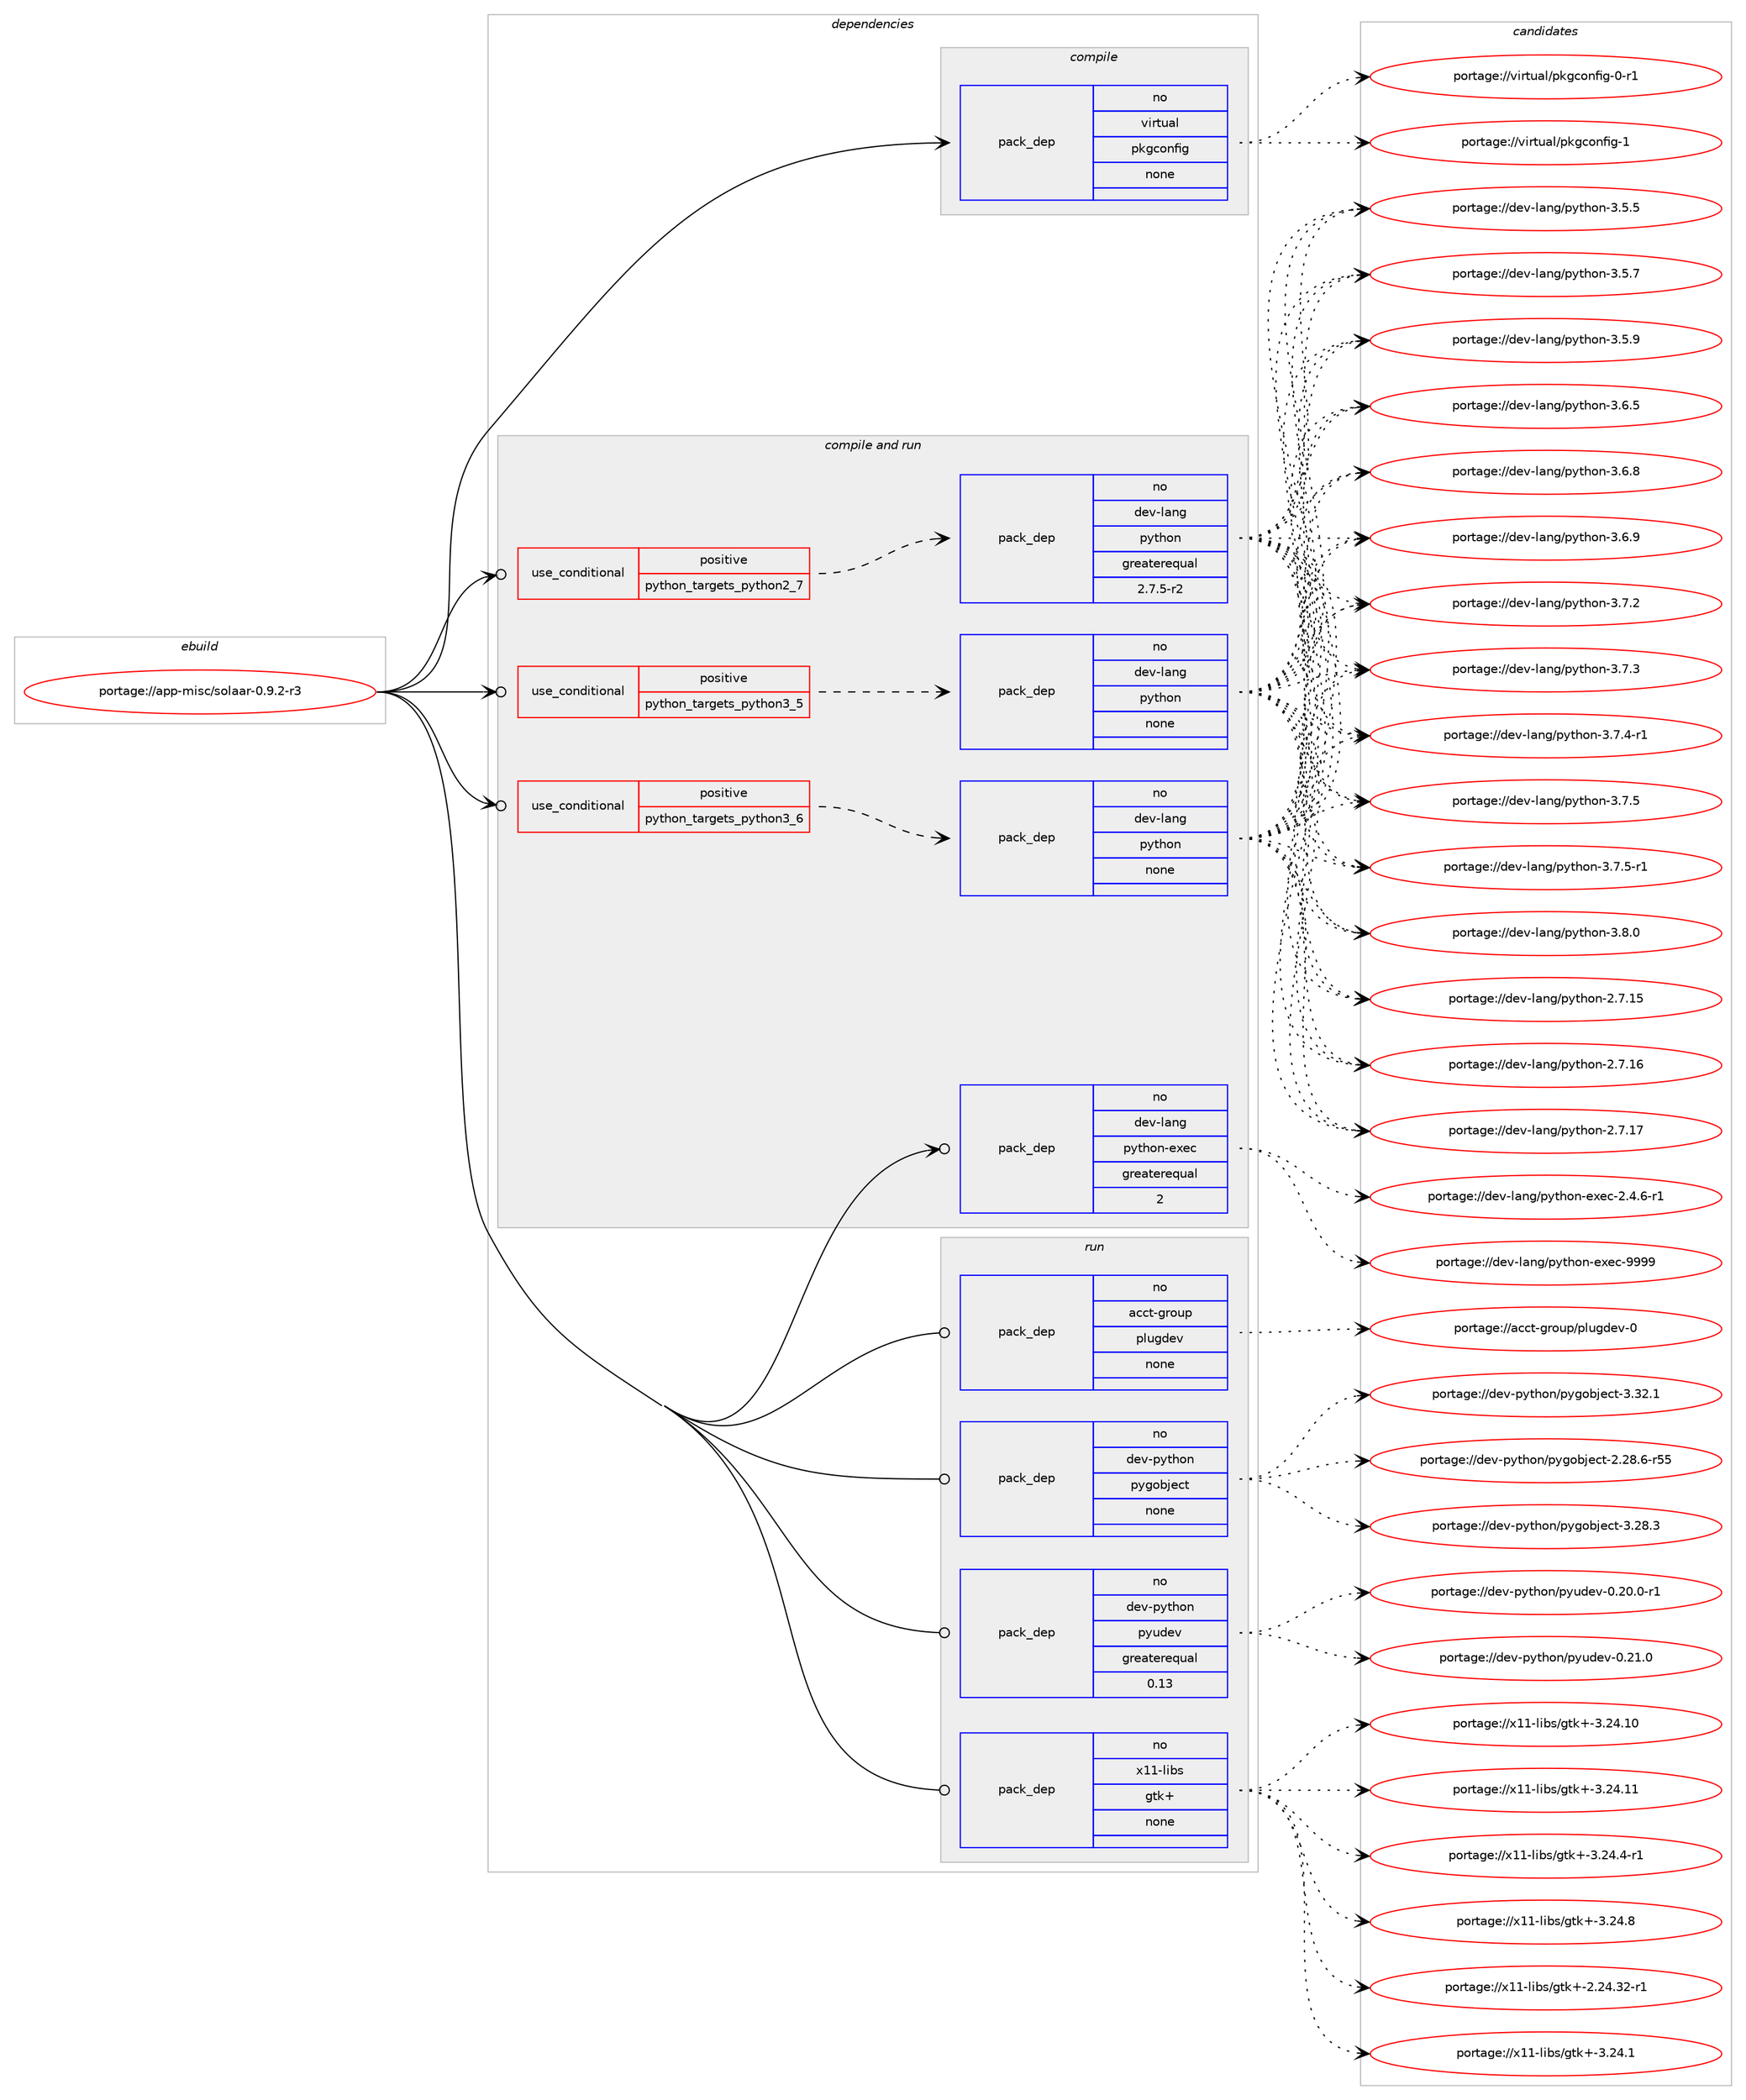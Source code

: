 digraph prolog {

# *************
# Graph options
# *************

newrank=true;
concentrate=true;
compound=true;
graph [rankdir=LR,fontname=Helvetica,fontsize=10,ranksep=1.5];#, ranksep=2.5, nodesep=0.2];
edge  [arrowhead=vee];
node  [fontname=Helvetica,fontsize=10];

# **********
# The ebuild
# **********

subgraph cluster_leftcol {
color=gray;
rank=same;
label=<<i>ebuild</i>>;
id [label="portage://app-misc/solaar-0.9.2-r3", color=red, width=4, href="../app-misc/solaar-0.9.2-r3.svg"];
}

# ****************
# The dependencies
# ****************

subgraph cluster_midcol {
color=gray;
label=<<i>dependencies</i>>;
subgraph cluster_compile {
fillcolor="#eeeeee";
style=filled;
label=<<i>compile</i>>;
subgraph pack26349 {
dependency35920 [label=<<TABLE BORDER="0" CELLBORDER="1" CELLSPACING="0" CELLPADDING="4" WIDTH="220"><TR><TD ROWSPAN="6" CELLPADDING="30">pack_dep</TD></TR><TR><TD WIDTH="110">no</TD></TR><TR><TD>virtual</TD></TR><TR><TD>pkgconfig</TD></TR><TR><TD>none</TD></TR><TR><TD></TD></TR></TABLE>>, shape=none, color=blue];
}
id:e -> dependency35920:w [weight=20,style="solid",arrowhead="vee"];
}
subgraph cluster_compileandrun {
fillcolor="#eeeeee";
style=filled;
label=<<i>compile and run</i>>;
subgraph cond8984 {
dependency35921 [label=<<TABLE BORDER="0" CELLBORDER="1" CELLSPACING="0" CELLPADDING="4"><TR><TD ROWSPAN="3" CELLPADDING="10">use_conditional</TD></TR><TR><TD>positive</TD></TR><TR><TD>python_targets_python2_7</TD></TR></TABLE>>, shape=none, color=red];
subgraph pack26350 {
dependency35922 [label=<<TABLE BORDER="0" CELLBORDER="1" CELLSPACING="0" CELLPADDING="4" WIDTH="220"><TR><TD ROWSPAN="6" CELLPADDING="30">pack_dep</TD></TR><TR><TD WIDTH="110">no</TD></TR><TR><TD>dev-lang</TD></TR><TR><TD>python</TD></TR><TR><TD>greaterequal</TD></TR><TR><TD>2.7.5-r2</TD></TR></TABLE>>, shape=none, color=blue];
}
dependency35921:e -> dependency35922:w [weight=20,style="dashed",arrowhead="vee"];
}
id:e -> dependency35921:w [weight=20,style="solid",arrowhead="odotvee"];
subgraph cond8985 {
dependency35923 [label=<<TABLE BORDER="0" CELLBORDER="1" CELLSPACING="0" CELLPADDING="4"><TR><TD ROWSPAN="3" CELLPADDING="10">use_conditional</TD></TR><TR><TD>positive</TD></TR><TR><TD>python_targets_python3_5</TD></TR></TABLE>>, shape=none, color=red];
subgraph pack26351 {
dependency35924 [label=<<TABLE BORDER="0" CELLBORDER="1" CELLSPACING="0" CELLPADDING="4" WIDTH="220"><TR><TD ROWSPAN="6" CELLPADDING="30">pack_dep</TD></TR><TR><TD WIDTH="110">no</TD></TR><TR><TD>dev-lang</TD></TR><TR><TD>python</TD></TR><TR><TD>none</TD></TR><TR><TD></TD></TR></TABLE>>, shape=none, color=blue];
}
dependency35923:e -> dependency35924:w [weight=20,style="dashed",arrowhead="vee"];
}
id:e -> dependency35923:w [weight=20,style="solid",arrowhead="odotvee"];
subgraph cond8986 {
dependency35925 [label=<<TABLE BORDER="0" CELLBORDER="1" CELLSPACING="0" CELLPADDING="4"><TR><TD ROWSPAN="3" CELLPADDING="10">use_conditional</TD></TR><TR><TD>positive</TD></TR><TR><TD>python_targets_python3_6</TD></TR></TABLE>>, shape=none, color=red];
subgraph pack26352 {
dependency35926 [label=<<TABLE BORDER="0" CELLBORDER="1" CELLSPACING="0" CELLPADDING="4" WIDTH="220"><TR><TD ROWSPAN="6" CELLPADDING="30">pack_dep</TD></TR><TR><TD WIDTH="110">no</TD></TR><TR><TD>dev-lang</TD></TR><TR><TD>python</TD></TR><TR><TD>none</TD></TR><TR><TD></TD></TR></TABLE>>, shape=none, color=blue];
}
dependency35925:e -> dependency35926:w [weight=20,style="dashed",arrowhead="vee"];
}
id:e -> dependency35925:w [weight=20,style="solid",arrowhead="odotvee"];
subgraph pack26353 {
dependency35927 [label=<<TABLE BORDER="0" CELLBORDER="1" CELLSPACING="0" CELLPADDING="4" WIDTH="220"><TR><TD ROWSPAN="6" CELLPADDING="30">pack_dep</TD></TR><TR><TD WIDTH="110">no</TD></TR><TR><TD>dev-lang</TD></TR><TR><TD>python-exec</TD></TR><TR><TD>greaterequal</TD></TR><TR><TD>2</TD></TR></TABLE>>, shape=none, color=blue];
}
id:e -> dependency35927:w [weight=20,style="solid",arrowhead="odotvee"];
}
subgraph cluster_run {
fillcolor="#eeeeee";
style=filled;
label=<<i>run</i>>;
subgraph pack26354 {
dependency35928 [label=<<TABLE BORDER="0" CELLBORDER="1" CELLSPACING="0" CELLPADDING="4" WIDTH="220"><TR><TD ROWSPAN="6" CELLPADDING="30">pack_dep</TD></TR><TR><TD WIDTH="110">no</TD></TR><TR><TD>acct-group</TD></TR><TR><TD>plugdev</TD></TR><TR><TD>none</TD></TR><TR><TD></TD></TR></TABLE>>, shape=none, color=blue];
}
id:e -> dependency35928:w [weight=20,style="solid",arrowhead="odot"];
subgraph pack26355 {
dependency35929 [label=<<TABLE BORDER="0" CELLBORDER="1" CELLSPACING="0" CELLPADDING="4" WIDTH="220"><TR><TD ROWSPAN="6" CELLPADDING="30">pack_dep</TD></TR><TR><TD WIDTH="110">no</TD></TR><TR><TD>dev-python</TD></TR><TR><TD>pygobject</TD></TR><TR><TD>none</TD></TR><TR><TD></TD></TR></TABLE>>, shape=none, color=blue];
}
id:e -> dependency35929:w [weight=20,style="solid",arrowhead="odot"];
subgraph pack26356 {
dependency35930 [label=<<TABLE BORDER="0" CELLBORDER="1" CELLSPACING="0" CELLPADDING="4" WIDTH="220"><TR><TD ROWSPAN="6" CELLPADDING="30">pack_dep</TD></TR><TR><TD WIDTH="110">no</TD></TR><TR><TD>dev-python</TD></TR><TR><TD>pyudev</TD></TR><TR><TD>greaterequal</TD></TR><TR><TD>0.13</TD></TR></TABLE>>, shape=none, color=blue];
}
id:e -> dependency35930:w [weight=20,style="solid",arrowhead="odot"];
subgraph pack26357 {
dependency35931 [label=<<TABLE BORDER="0" CELLBORDER="1" CELLSPACING="0" CELLPADDING="4" WIDTH="220"><TR><TD ROWSPAN="6" CELLPADDING="30">pack_dep</TD></TR><TR><TD WIDTH="110">no</TD></TR><TR><TD>x11-libs</TD></TR><TR><TD>gtk+</TD></TR><TR><TD>none</TD></TR><TR><TD></TD></TR></TABLE>>, shape=none, color=blue];
}
id:e -> dependency35931:w [weight=20,style="solid",arrowhead="odot"];
}
}

# **************
# The candidates
# **************

subgraph cluster_choices {
rank=same;
color=gray;
label=<<i>candidates</i>>;

subgraph choice26349 {
color=black;
nodesep=1;
choiceportage11810511411611797108471121071039911111010210510345484511449 [label="portage://virtual/pkgconfig-0-r1", color=red, width=4,href="../virtual/pkgconfig-0-r1.svg"];
choiceportage1181051141161179710847112107103991111101021051034549 [label="portage://virtual/pkgconfig-1", color=red, width=4,href="../virtual/pkgconfig-1.svg"];
dependency35920:e -> choiceportage11810511411611797108471121071039911111010210510345484511449:w [style=dotted,weight="100"];
dependency35920:e -> choiceportage1181051141161179710847112107103991111101021051034549:w [style=dotted,weight="100"];
}
subgraph choice26350 {
color=black;
nodesep=1;
choiceportage10010111845108971101034711212111610411111045504655464953 [label="portage://dev-lang/python-2.7.15", color=red, width=4,href="../dev-lang/python-2.7.15.svg"];
choiceportage10010111845108971101034711212111610411111045504655464954 [label="portage://dev-lang/python-2.7.16", color=red, width=4,href="../dev-lang/python-2.7.16.svg"];
choiceportage10010111845108971101034711212111610411111045504655464955 [label="portage://dev-lang/python-2.7.17", color=red, width=4,href="../dev-lang/python-2.7.17.svg"];
choiceportage100101118451089711010347112121116104111110455146534653 [label="portage://dev-lang/python-3.5.5", color=red, width=4,href="../dev-lang/python-3.5.5.svg"];
choiceportage100101118451089711010347112121116104111110455146534655 [label="portage://dev-lang/python-3.5.7", color=red, width=4,href="../dev-lang/python-3.5.7.svg"];
choiceportage100101118451089711010347112121116104111110455146534657 [label="portage://dev-lang/python-3.5.9", color=red, width=4,href="../dev-lang/python-3.5.9.svg"];
choiceportage100101118451089711010347112121116104111110455146544653 [label="portage://dev-lang/python-3.6.5", color=red, width=4,href="../dev-lang/python-3.6.5.svg"];
choiceportage100101118451089711010347112121116104111110455146544656 [label="portage://dev-lang/python-3.6.8", color=red, width=4,href="../dev-lang/python-3.6.8.svg"];
choiceportage100101118451089711010347112121116104111110455146544657 [label="portage://dev-lang/python-3.6.9", color=red, width=4,href="../dev-lang/python-3.6.9.svg"];
choiceportage100101118451089711010347112121116104111110455146554650 [label="portage://dev-lang/python-3.7.2", color=red, width=4,href="../dev-lang/python-3.7.2.svg"];
choiceportage100101118451089711010347112121116104111110455146554651 [label="portage://dev-lang/python-3.7.3", color=red, width=4,href="../dev-lang/python-3.7.3.svg"];
choiceportage1001011184510897110103471121211161041111104551465546524511449 [label="portage://dev-lang/python-3.7.4-r1", color=red, width=4,href="../dev-lang/python-3.7.4-r1.svg"];
choiceportage100101118451089711010347112121116104111110455146554653 [label="portage://dev-lang/python-3.7.5", color=red, width=4,href="../dev-lang/python-3.7.5.svg"];
choiceportage1001011184510897110103471121211161041111104551465546534511449 [label="portage://dev-lang/python-3.7.5-r1", color=red, width=4,href="../dev-lang/python-3.7.5-r1.svg"];
choiceportage100101118451089711010347112121116104111110455146564648 [label="portage://dev-lang/python-3.8.0", color=red, width=4,href="../dev-lang/python-3.8.0.svg"];
dependency35922:e -> choiceportage10010111845108971101034711212111610411111045504655464953:w [style=dotted,weight="100"];
dependency35922:e -> choiceportage10010111845108971101034711212111610411111045504655464954:w [style=dotted,weight="100"];
dependency35922:e -> choiceportage10010111845108971101034711212111610411111045504655464955:w [style=dotted,weight="100"];
dependency35922:e -> choiceportage100101118451089711010347112121116104111110455146534653:w [style=dotted,weight="100"];
dependency35922:e -> choiceportage100101118451089711010347112121116104111110455146534655:w [style=dotted,weight="100"];
dependency35922:e -> choiceportage100101118451089711010347112121116104111110455146534657:w [style=dotted,weight="100"];
dependency35922:e -> choiceportage100101118451089711010347112121116104111110455146544653:w [style=dotted,weight="100"];
dependency35922:e -> choiceportage100101118451089711010347112121116104111110455146544656:w [style=dotted,weight="100"];
dependency35922:e -> choiceportage100101118451089711010347112121116104111110455146544657:w [style=dotted,weight="100"];
dependency35922:e -> choiceportage100101118451089711010347112121116104111110455146554650:w [style=dotted,weight="100"];
dependency35922:e -> choiceportage100101118451089711010347112121116104111110455146554651:w [style=dotted,weight="100"];
dependency35922:e -> choiceportage1001011184510897110103471121211161041111104551465546524511449:w [style=dotted,weight="100"];
dependency35922:e -> choiceportage100101118451089711010347112121116104111110455146554653:w [style=dotted,weight="100"];
dependency35922:e -> choiceportage1001011184510897110103471121211161041111104551465546534511449:w [style=dotted,weight="100"];
dependency35922:e -> choiceportage100101118451089711010347112121116104111110455146564648:w [style=dotted,weight="100"];
}
subgraph choice26351 {
color=black;
nodesep=1;
choiceportage10010111845108971101034711212111610411111045504655464953 [label="portage://dev-lang/python-2.7.15", color=red, width=4,href="../dev-lang/python-2.7.15.svg"];
choiceportage10010111845108971101034711212111610411111045504655464954 [label="portage://dev-lang/python-2.7.16", color=red, width=4,href="../dev-lang/python-2.7.16.svg"];
choiceportage10010111845108971101034711212111610411111045504655464955 [label="portage://dev-lang/python-2.7.17", color=red, width=4,href="../dev-lang/python-2.7.17.svg"];
choiceportage100101118451089711010347112121116104111110455146534653 [label="portage://dev-lang/python-3.5.5", color=red, width=4,href="../dev-lang/python-3.5.5.svg"];
choiceportage100101118451089711010347112121116104111110455146534655 [label="portage://dev-lang/python-3.5.7", color=red, width=4,href="../dev-lang/python-3.5.7.svg"];
choiceportage100101118451089711010347112121116104111110455146534657 [label="portage://dev-lang/python-3.5.9", color=red, width=4,href="../dev-lang/python-3.5.9.svg"];
choiceportage100101118451089711010347112121116104111110455146544653 [label="portage://dev-lang/python-3.6.5", color=red, width=4,href="../dev-lang/python-3.6.5.svg"];
choiceportage100101118451089711010347112121116104111110455146544656 [label="portage://dev-lang/python-3.6.8", color=red, width=4,href="../dev-lang/python-3.6.8.svg"];
choiceportage100101118451089711010347112121116104111110455146544657 [label="portage://dev-lang/python-3.6.9", color=red, width=4,href="../dev-lang/python-3.6.9.svg"];
choiceportage100101118451089711010347112121116104111110455146554650 [label="portage://dev-lang/python-3.7.2", color=red, width=4,href="../dev-lang/python-3.7.2.svg"];
choiceportage100101118451089711010347112121116104111110455146554651 [label="portage://dev-lang/python-3.7.3", color=red, width=4,href="../dev-lang/python-3.7.3.svg"];
choiceportage1001011184510897110103471121211161041111104551465546524511449 [label="portage://dev-lang/python-3.7.4-r1", color=red, width=4,href="../dev-lang/python-3.7.4-r1.svg"];
choiceportage100101118451089711010347112121116104111110455146554653 [label="portage://dev-lang/python-3.7.5", color=red, width=4,href="../dev-lang/python-3.7.5.svg"];
choiceportage1001011184510897110103471121211161041111104551465546534511449 [label="portage://dev-lang/python-3.7.5-r1", color=red, width=4,href="../dev-lang/python-3.7.5-r1.svg"];
choiceportage100101118451089711010347112121116104111110455146564648 [label="portage://dev-lang/python-3.8.0", color=red, width=4,href="../dev-lang/python-3.8.0.svg"];
dependency35924:e -> choiceportage10010111845108971101034711212111610411111045504655464953:w [style=dotted,weight="100"];
dependency35924:e -> choiceportage10010111845108971101034711212111610411111045504655464954:w [style=dotted,weight="100"];
dependency35924:e -> choiceportage10010111845108971101034711212111610411111045504655464955:w [style=dotted,weight="100"];
dependency35924:e -> choiceportage100101118451089711010347112121116104111110455146534653:w [style=dotted,weight="100"];
dependency35924:e -> choiceportage100101118451089711010347112121116104111110455146534655:w [style=dotted,weight="100"];
dependency35924:e -> choiceportage100101118451089711010347112121116104111110455146534657:w [style=dotted,weight="100"];
dependency35924:e -> choiceportage100101118451089711010347112121116104111110455146544653:w [style=dotted,weight="100"];
dependency35924:e -> choiceportage100101118451089711010347112121116104111110455146544656:w [style=dotted,weight="100"];
dependency35924:e -> choiceportage100101118451089711010347112121116104111110455146544657:w [style=dotted,weight="100"];
dependency35924:e -> choiceportage100101118451089711010347112121116104111110455146554650:w [style=dotted,weight="100"];
dependency35924:e -> choiceportage100101118451089711010347112121116104111110455146554651:w [style=dotted,weight="100"];
dependency35924:e -> choiceportage1001011184510897110103471121211161041111104551465546524511449:w [style=dotted,weight="100"];
dependency35924:e -> choiceportage100101118451089711010347112121116104111110455146554653:w [style=dotted,weight="100"];
dependency35924:e -> choiceportage1001011184510897110103471121211161041111104551465546534511449:w [style=dotted,weight="100"];
dependency35924:e -> choiceportage100101118451089711010347112121116104111110455146564648:w [style=dotted,weight="100"];
}
subgraph choice26352 {
color=black;
nodesep=1;
choiceportage10010111845108971101034711212111610411111045504655464953 [label="portage://dev-lang/python-2.7.15", color=red, width=4,href="../dev-lang/python-2.7.15.svg"];
choiceportage10010111845108971101034711212111610411111045504655464954 [label="portage://dev-lang/python-2.7.16", color=red, width=4,href="../dev-lang/python-2.7.16.svg"];
choiceportage10010111845108971101034711212111610411111045504655464955 [label="portage://dev-lang/python-2.7.17", color=red, width=4,href="../dev-lang/python-2.7.17.svg"];
choiceportage100101118451089711010347112121116104111110455146534653 [label="portage://dev-lang/python-3.5.5", color=red, width=4,href="../dev-lang/python-3.5.5.svg"];
choiceportage100101118451089711010347112121116104111110455146534655 [label="portage://dev-lang/python-3.5.7", color=red, width=4,href="../dev-lang/python-3.5.7.svg"];
choiceportage100101118451089711010347112121116104111110455146534657 [label="portage://dev-lang/python-3.5.9", color=red, width=4,href="../dev-lang/python-3.5.9.svg"];
choiceportage100101118451089711010347112121116104111110455146544653 [label="portage://dev-lang/python-3.6.5", color=red, width=4,href="../dev-lang/python-3.6.5.svg"];
choiceportage100101118451089711010347112121116104111110455146544656 [label="portage://dev-lang/python-3.6.8", color=red, width=4,href="../dev-lang/python-3.6.8.svg"];
choiceportage100101118451089711010347112121116104111110455146544657 [label="portage://dev-lang/python-3.6.9", color=red, width=4,href="../dev-lang/python-3.6.9.svg"];
choiceportage100101118451089711010347112121116104111110455146554650 [label="portage://dev-lang/python-3.7.2", color=red, width=4,href="../dev-lang/python-3.7.2.svg"];
choiceportage100101118451089711010347112121116104111110455146554651 [label="portage://dev-lang/python-3.7.3", color=red, width=4,href="../dev-lang/python-3.7.3.svg"];
choiceportage1001011184510897110103471121211161041111104551465546524511449 [label="portage://dev-lang/python-3.7.4-r1", color=red, width=4,href="../dev-lang/python-3.7.4-r1.svg"];
choiceportage100101118451089711010347112121116104111110455146554653 [label="portage://dev-lang/python-3.7.5", color=red, width=4,href="../dev-lang/python-3.7.5.svg"];
choiceportage1001011184510897110103471121211161041111104551465546534511449 [label="portage://dev-lang/python-3.7.5-r1", color=red, width=4,href="../dev-lang/python-3.7.5-r1.svg"];
choiceportage100101118451089711010347112121116104111110455146564648 [label="portage://dev-lang/python-3.8.0", color=red, width=4,href="../dev-lang/python-3.8.0.svg"];
dependency35926:e -> choiceportage10010111845108971101034711212111610411111045504655464953:w [style=dotted,weight="100"];
dependency35926:e -> choiceportage10010111845108971101034711212111610411111045504655464954:w [style=dotted,weight="100"];
dependency35926:e -> choiceportage10010111845108971101034711212111610411111045504655464955:w [style=dotted,weight="100"];
dependency35926:e -> choiceportage100101118451089711010347112121116104111110455146534653:w [style=dotted,weight="100"];
dependency35926:e -> choiceportage100101118451089711010347112121116104111110455146534655:w [style=dotted,weight="100"];
dependency35926:e -> choiceportage100101118451089711010347112121116104111110455146534657:w [style=dotted,weight="100"];
dependency35926:e -> choiceportage100101118451089711010347112121116104111110455146544653:w [style=dotted,weight="100"];
dependency35926:e -> choiceportage100101118451089711010347112121116104111110455146544656:w [style=dotted,weight="100"];
dependency35926:e -> choiceportage100101118451089711010347112121116104111110455146544657:w [style=dotted,weight="100"];
dependency35926:e -> choiceportage100101118451089711010347112121116104111110455146554650:w [style=dotted,weight="100"];
dependency35926:e -> choiceportage100101118451089711010347112121116104111110455146554651:w [style=dotted,weight="100"];
dependency35926:e -> choiceportage1001011184510897110103471121211161041111104551465546524511449:w [style=dotted,weight="100"];
dependency35926:e -> choiceportage100101118451089711010347112121116104111110455146554653:w [style=dotted,weight="100"];
dependency35926:e -> choiceportage1001011184510897110103471121211161041111104551465546534511449:w [style=dotted,weight="100"];
dependency35926:e -> choiceportage100101118451089711010347112121116104111110455146564648:w [style=dotted,weight="100"];
}
subgraph choice26353 {
color=black;
nodesep=1;
choiceportage10010111845108971101034711212111610411111045101120101994550465246544511449 [label="portage://dev-lang/python-exec-2.4.6-r1", color=red, width=4,href="../dev-lang/python-exec-2.4.6-r1.svg"];
choiceportage10010111845108971101034711212111610411111045101120101994557575757 [label="portage://dev-lang/python-exec-9999", color=red, width=4,href="../dev-lang/python-exec-9999.svg"];
dependency35927:e -> choiceportage10010111845108971101034711212111610411111045101120101994550465246544511449:w [style=dotted,weight="100"];
dependency35927:e -> choiceportage10010111845108971101034711212111610411111045101120101994557575757:w [style=dotted,weight="100"];
}
subgraph choice26354 {
color=black;
nodesep=1;
choiceportage97999911645103114111117112471121081171031001011184548 [label="portage://acct-group/plugdev-0", color=red, width=4,href="../acct-group/plugdev-0.svg"];
dependency35928:e -> choiceportage97999911645103114111117112471121081171031001011184548:w [style=dotted,weight="100"];
}
subgraph choice26355 {
color=black;
nodesep=1;
choiceportage1001011184511212111610411111047112121103111981061019911645504650564654451145353 [label="portage://dev-python/pygobject-2.28.6-r55", color=red, width=4,href="../dev-python/pygobject-2.28.6-r55.svg"];
choiceportage1001011184511212111610411111047112121103111981061019911645514650564651 [label="portage://dev-python/pygobject-3.28.3", color=red, width=4,href="../dev-python/pygobject-3.28.3.svg"];
choiceportage1001011184511212111610411111047112121103111981061019911645514651504649 [label="portage://dev-python/pygobject-3.32.1", color=red, width=4,href="../dev-python/pygobject-3.32.1.svg"];
dependency35929:e -> choiceportage1001011184511212111610411111047112121103111981061019911645504650564654451145353:w [style=dotted,weight="100"];
dependency35929:e -> choiceportage1001011184511212111610411111047112121103111981061019911645514650564651:w [style=dotted,weight="100"];
dependency35929:e -> choiceportage1001011184511212111610411111047112121103111981061019911645514651504649:w [style=dotted,weight="100"];
}
subgraph choice26356 {
color=black;
nodesep=1;
choiceportage1001011184511212111610411111047112121117100101118454846504846484511449 [label="portage://dev-python/pyudev-0.20.0-r1", color=red, width=4,href="../dev-python/pyudev-0.20.0-r1.svg"];
choiceportage100101118451121211161041111104711212111710010111845484650494648 [label="portage://dev-python/pyudev-0.21.0", color=red, width=4,href="../dev-python/pyudev-0.21.0.svg"];
dependency35930:e -> choiceportage1001011184511212111610411111047112121117100101118454846504846484511449:w [style=dotted,weight="100"];
dependency35930:e -> choiceportage100101118451121211161041111104711212111710010111845484650494648:w [style=dotted,weight="100"];
}
subgraph choice26357 {
color=black;
nodesep=1;
choiceportage12049494510810598115471031161074345504650524651504511449 [label="portage://x11-libs/gtk+-2.24.32-r1", color=red, width=4,href="../x11-libs/gtk+-2.24.32-r1.svg"];
choiceportage12049494510810598115471031161074345514650524649 [label="portage://x11-libs/gtk+-3.24.1", color=red, width=4,href="../x11-libs/gtk+-3.24.1.svg"];
choiceportage1204949451081059811547103116107434551465052464948 [label="portage://x11-libs/gtk+-3.24.10", color=red, width=4,href="../x11-libs/gtk+-3.24.10.svg"];
choiceportage1204949451081059811547103116107434551465052464949 [label="portage://x11-libs/gtk+-3.24.11", color=red, width=4,href="../x11-libs/gtk+-3.24.11.svg"];
choiceportage120494945108105981154710311610743455146505246524511449 [label="portage://x11-libs/gtk+-3.24.4-r1", color=red, width=4,href="../x11-libs/gtk+-3.24.4-r1.svg"];
choiceportage12049494510810598115471031161074345514650524656 [label="portage://x11-libs/gtk+-3.24.8", color=red, width=4,href="../x11-libs/gtk+-3.24.8.svg"];
dependency35931:e -> choiceportage12049494510810598115471031161074345504650524651504511449:w [style=dotted,weight="100"];
dependency35931:e -> choiceportage12049494510810598115471031161074345514650524649:w [style=dotted,weight="100"];
dependency35931:e -> choiceportage1204949451081059811547103116107434551465052464948:w [style=dotted,weight="100"];
dependency35931:e -> choiceportage1204949451081059811547103116107434551465052464949:w [style=dotted,weight="100"];
dependency35931:e -> choiceportage120494945108105981154710311610743455146505246524511449:w [style=dotted,weight="100"];
dependency35931:e -> choiceportage12049494510810598115471031161074345514650524656:w [style=dotted,weight="100"];
}
}

}
